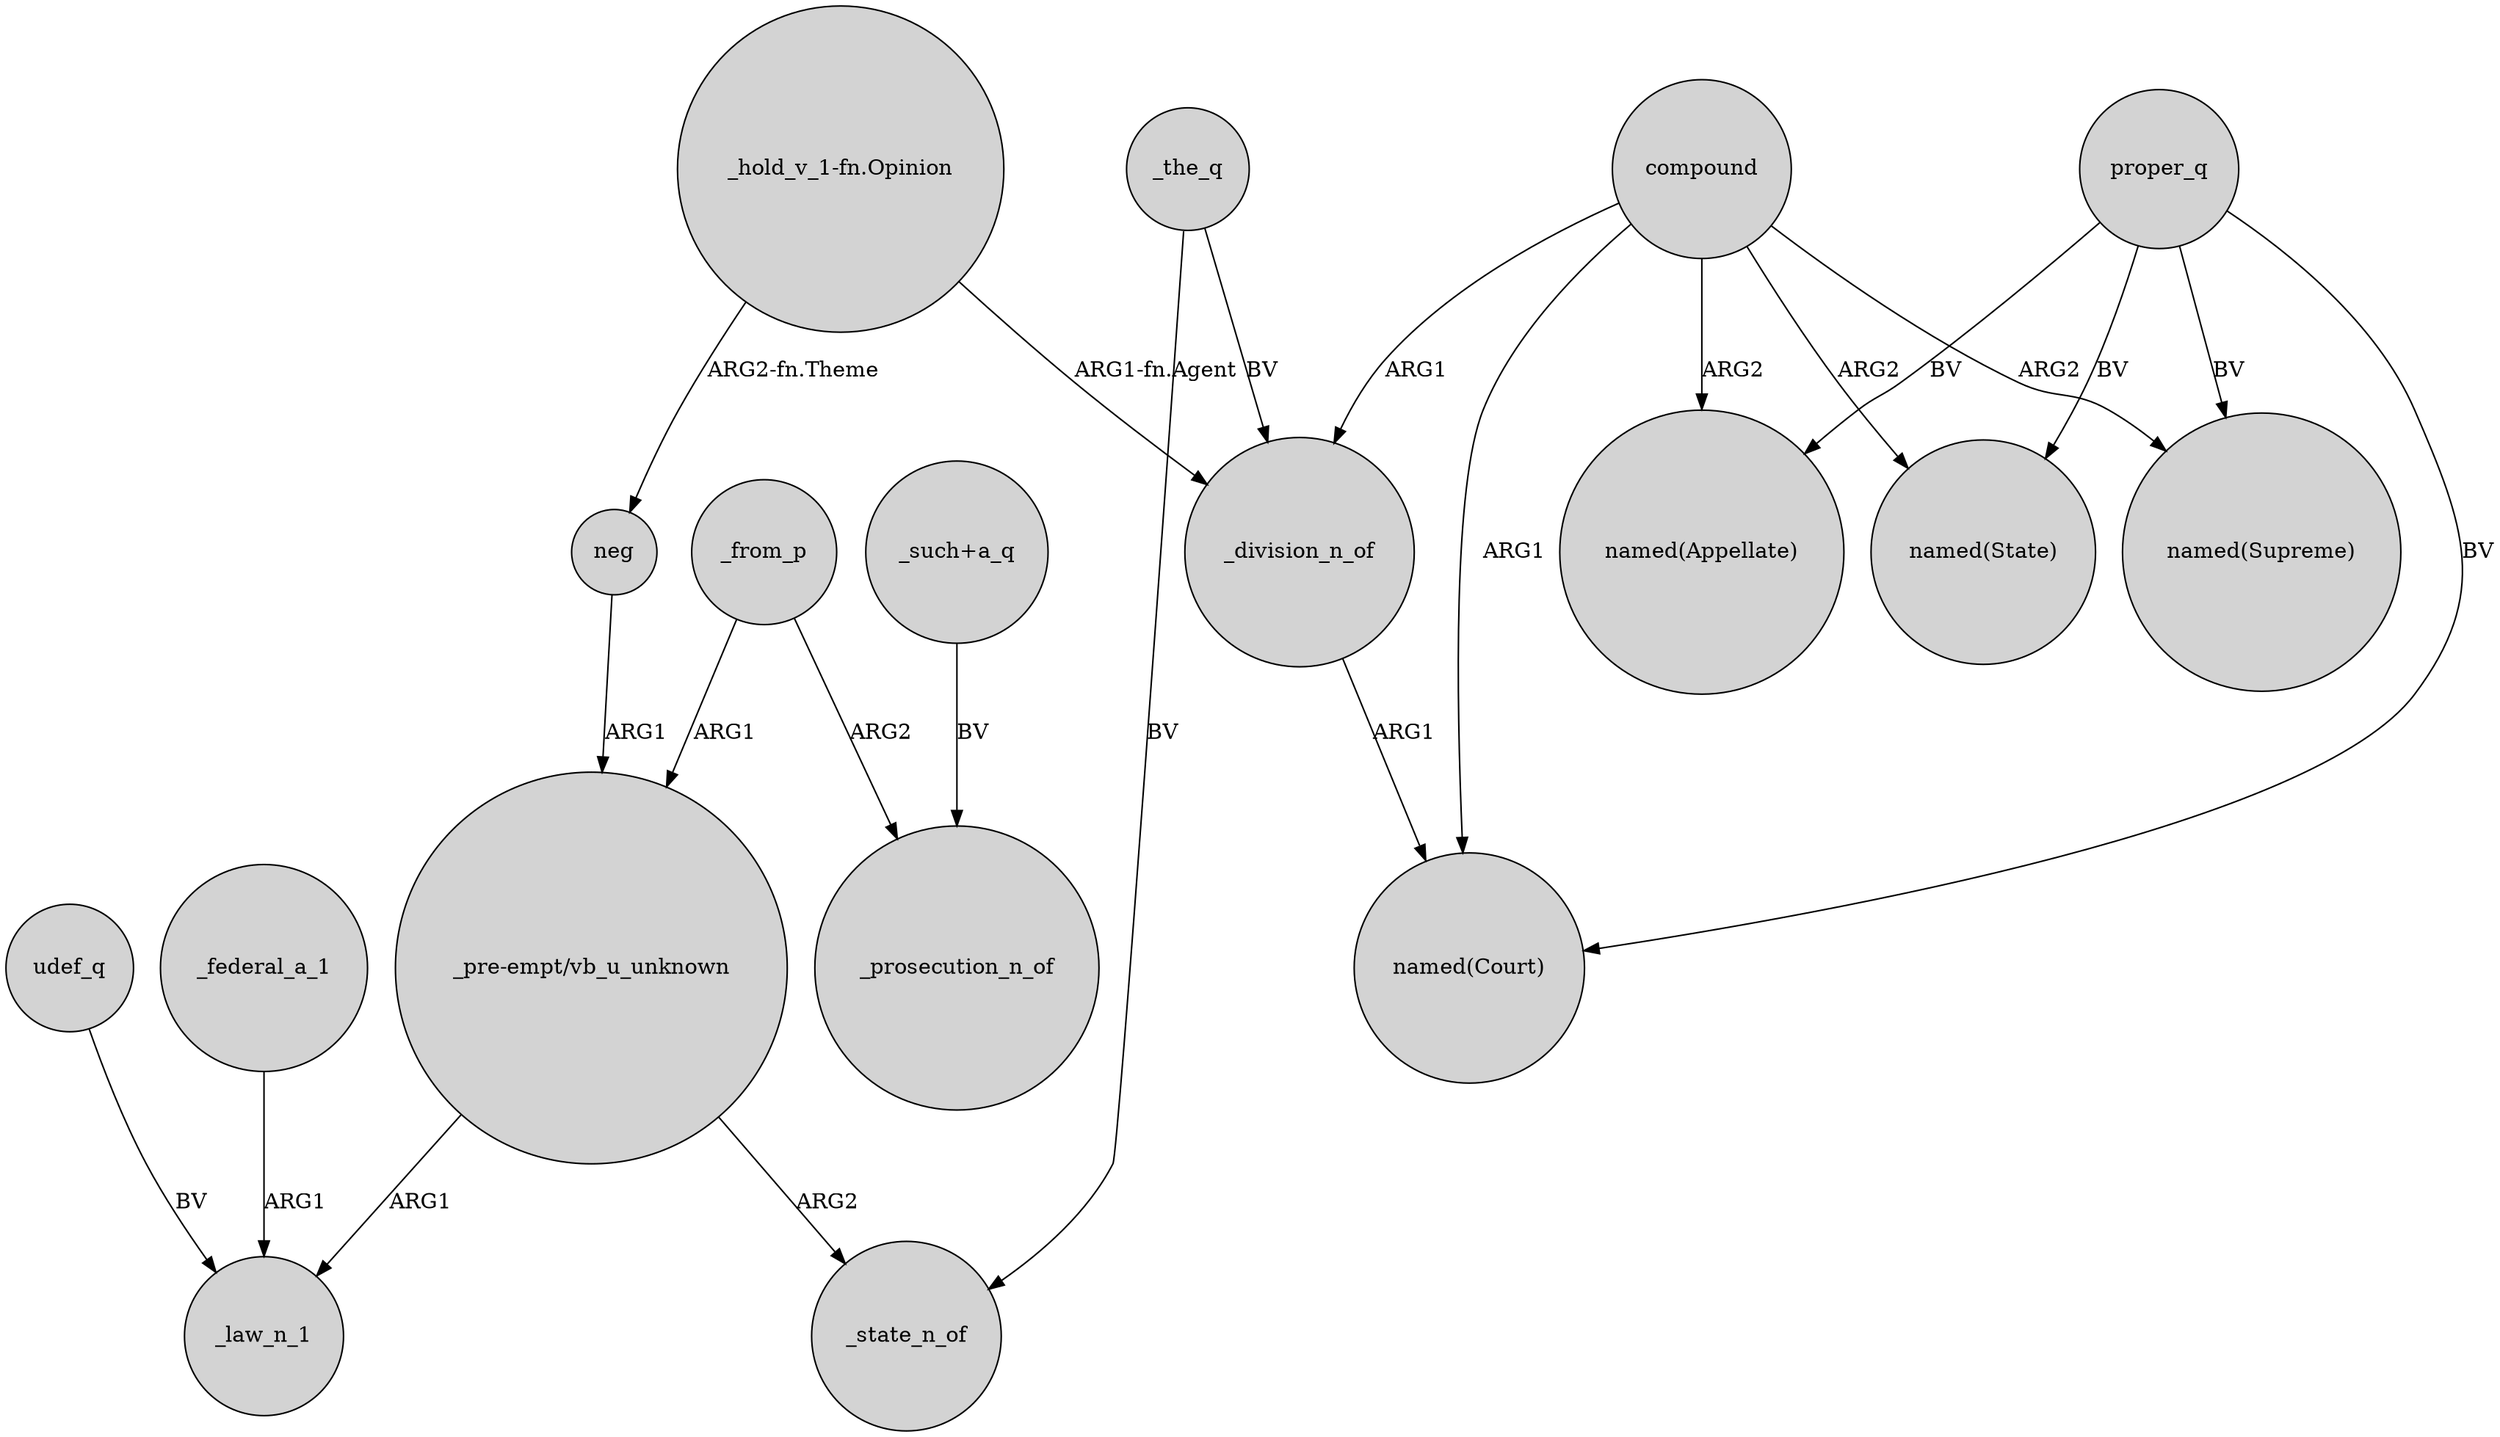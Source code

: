 digraph {
	node [shape=circle style=filled]
	"_pre-empt/vb_u_unknown" -> _law_n_1 [label=ARG1]
	_from_p -> _prosecution_n_of [label=ARG2]
	_the_q -> _division_n_of [label=BV]
	_division_n_of -> "named(Court)" [label=ARG1]
	_from_p -> "_pre-empt/vb_u_unknown" [label=ARG1]
	udef_q -> _law_n_1 [label=BV]
	_the_q -> _state_n_of [label=BV]
	compound -> "named(Appellate)" [label=ARG2]
	"_hold_v_1-fn.Opinion" -> neg [label="ARG2-fn.Theme"]
	"_pre-empt/vb_u_unknown" -> _state_n_of [label=ARG2]
	"_such+a_q" -> _prosecution_n_of [label=BV]
	compound -> "named(State)" [label=ARG2]
	"_hold_v_1-fn.Opinion" -> _division_n_of [label="ARG1-fn.Agent"]
	compound -> "named(Supreme)" [label=ARG2]
	proper_q -> "named(Supreme)" [label=BV]
	_federal_a_1 -> _law_n_1 [label=ARG1]
	proper_q -> "named(State)" [label=BV]
	proper_q -> "named(Appellate)" [label=BV]
	compound -> _division_n_of [label=ARG1]
	compound -> "named(Court)" [label=ARG1]
	proper_q -> "named(Court)" [label=BV]
	neg -> "_pre-empt/vb_u_unknown" [label=ARG1]
}

